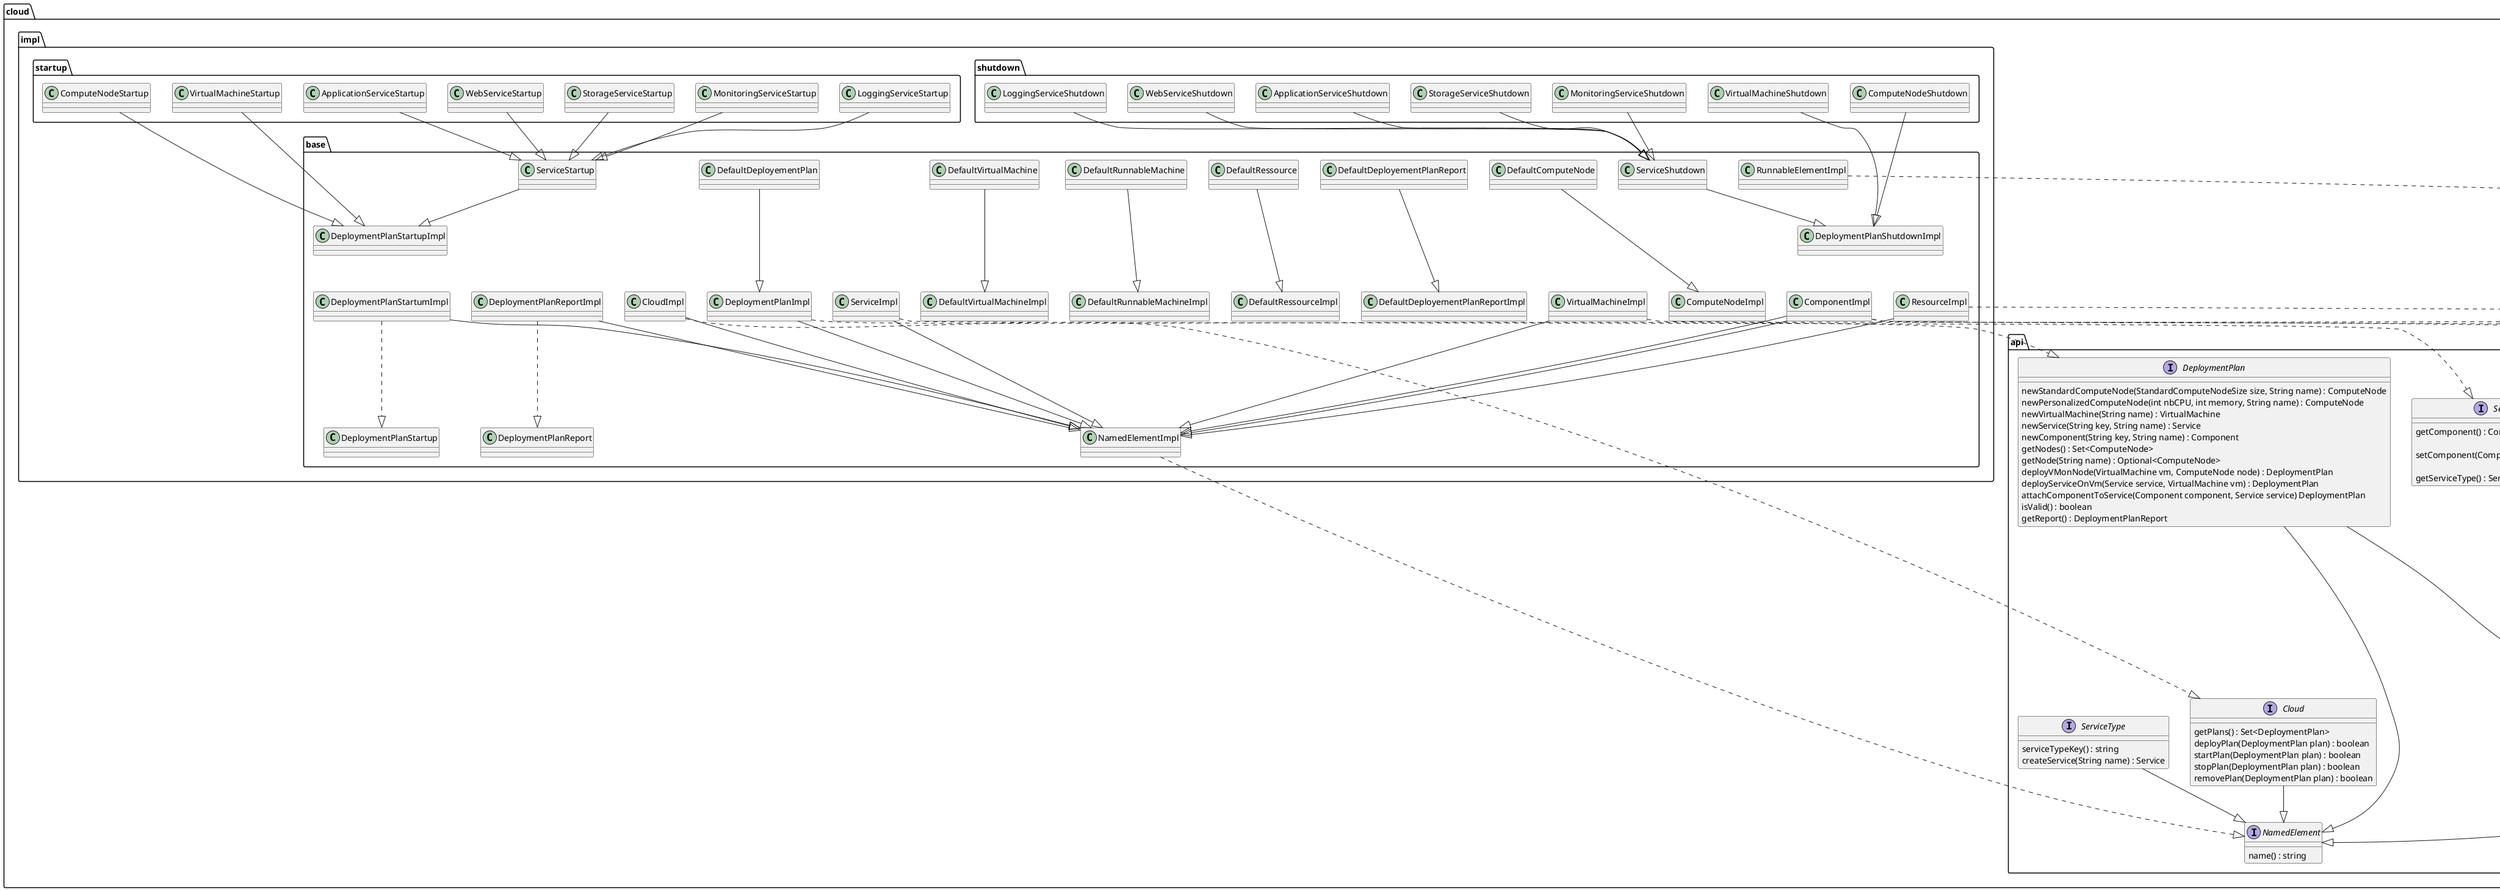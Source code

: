 @startuml

package cloud{
package api{
Interface Cloud{
    getPlans() : Set<DeploymentPlan>
    deployPlan(DeploymentPlan plan) : boolean
    startPlan(DeploymentPlan plan) : boolean
    stopPlan(DeploymentPlan plan) : boolean
    removePlan(DeploymentPlan plan) : boolean
    }

Cloud --|> NamedElement

Interface Component{
    getComponentType() : ComponentType
}

Component ---|> Resource
Component ---|> RunnableElement


Interface ComponentType{
    componentTypeKey() : string
    createComponent(String name) : Component
}

ComponentType ---|> Resource

Interface ComputeNode{
addVMachine(VirtualMachine machine) : boolean
removeVMachine(VirtualMachine machine) : boolean
getVMachines() : Set<VirtualMachine>
shutDownVMachine(VirtualMachine machine) : boolean
startVirtualMachine(VirtualMachine machine) : boolean
}

ComputeNode ---|> Resource
ComputeNode ---|> RunnableElement

Interface DeploymentPlan{
    newStandardComputeNode(StandardComputeNodeSize size, String name) : ComputeNode
    newPersonalizedComputeNode(int nbCPU, int memory, String name) : ComputeNode
    newVirtualMachine(String name) : VirtualMachine
    newService(String key, String name) : Service
    newComponent(String key, String name) : Component
    getNodes() : Set<ComputeNode>
    getNode(String name) : Optional<ComputeNode>
    deployVMonNode(VirtualMachine vm, ComputeNode node) : DeploymentPlan
    deployServiceOnVm(Service service, VirtualMachine vm) : DeploymentPlan
    attachComponentToService(Component component, Service service) DeploymentPlan
    isValid() : boolean
    getReport() : DeploymentPlanReport
}
DeploymentPlan ---|> NamedElement
DeploymentPlan ---|> RunnableElement

Interface DeployementReport{
    exceptions() : List<Exception>

    addException(Exception e) : boolean

    messages() : List<String>
}


Interface DeploymentShutdown{
    setNext(DeploymentPlanShutdown handler)
    stop(DeploymentPlan plan) : boolean
}
Interface DeployementPlanStartup{
    setNext(DeploymentPlanStartup handler)
    start(DeploymentPlan plan, boolean bestEffort) : boolean
}


Interface NamedElement{
    name() : string
}

Interface Resource{
        getNbCPU() : int
        getMemory() : int
        setNbCPU(int nbCPU)
        setMemory(int memory)

}

Resource --|> NamedElement

Interface RunnableElement{
    start() : boolean
    stop() : boolean
    isRunning() : boolean
    restart() : default boolean
}


Interface Service{
    getComponent() : Component

    setComponent(Component component);

    getServiceType() : ServiceType
}

Service ---|> Resource
Service ---|> RunnableElement

Interface ServiceType{
    serviceTypeKey() : string
    createService(String name) : Service
}
ServiceType --|> NamedElement

Enum StandardComputeNodeSize{
    XSMALL, SMALL, MEDIUM, MEDIUM LARGE, LARGE, XLARGE
    - nbCPU : int
    - memory : int
    - StandardComputeNodeSize(int nbCPU, int memory)
    + getNbCPU() : int
    + getMemory() : int
}

Interface VirtualMachine{
    setOS(VmOSName os)

    getOS() : VmOSName

    addService(Service service) : boolean

    removeService(Service service) : boolean

    getServices() : Set<Service>
}

VirtualMachine ---|> Resource
VirtualMachine ---|> RunnableElement

}

package impl{

    package base{
Class CloudImpl
CloudImpl --|> NamedElementImpl
CloudImpl ..|> Cloud

Class ComponentImpl
ComponentImpl --|> NamedElementImpl
ComponentImpl ..|> Component

Class ComputeNodeImpl
ComponentImpl --|> NamedElementImpl
ComponentImpl ..|> ComputeNode

Class DefaultComputeNode
DefaultComputeNode ---|> ComputeNodeImpl

Class DefaultDeployementPlan
DefaultDeployementPlan ---|> DeploymentPlanImpl

Class DefaultDeployementPlanReport
DefaultDeployementPlanReport ---|> DefaultDeployementPlanReportImpl

Class DefaultRessource
DefaultRessource ---|> DefaultRessourceImpl

Class DefaultRunnableMachine
DefaultRunnableMachine ---|> DefaultRunnableMachineImpl

Class DefaultVirtualMachine
DefaultVirtualMachine ---|> DefaultVirtualMachineImpl

Class DeploymentPlanImpl
DeploymentPlanImpl --|> NamedElementImpl
DeploymentPlanImpl ..|> DeploymentPlan

Class DeploymentPlanReportImpl
DeploymentPlanReportImpl --|> NamedElementImpl
DeploymentPlanReportImpl ..|> DeploymentPlanReport

Class DeploymentPlanStartupImpl
DeploymentPlanStartumImpl --|> NamedElementImpl
DeploymentPlanStartumImpl ..|> DeploymentPlanStartup

Class NamedElementImpl
NamedElementImpl .|> NamedElement

Class ResourceImpl
ResourceImpl --|> NamedElementImpl
ResourceImpl ..|> Resource

Class RunnableElementImpl
RunnableElementImpl ..|> RunnableElement

Class ServiceImpl
ServiceImpl --|> NamedElementImpl
ServiceImpl ..|> Service

Class ServiceShutdown
ServiceShutdown --|> DeploymentPlanShutdownImpl

Class ServiceStartup
ServiceStartup --|> DeploymentPlanStartupImpl

Class VirtualMachineImpl
VirtualMachineImpl --|> NamedElementImpl
VirtualMachineImpl ..|> VirtualMachine

}


    package shutdown{
Class ApplicationServiceShutdown
ApplicationServiceShutdown --|> ServiceShutdown

Class ComputeNodeShutdown
ComputeNodeShutdown --|> DeploymentPlanShutdownImpl

Class LoggingServiceShutdown
LoggingServiceShutdown --|> ServiceShutdown

Class MonitoringServiceShutdown
MonitoringServiceShutdown --|> ServiceShutdown

Class StorageServiceShutdown
StorageServiceShutdown --|> ServiceShutdown

Class VirtualMachineShutdown
VirtualMachineShutdown --|> DeploymentPlanShutdownImpl

Class WebServiceShutdown
WebServiceShutdown  --|> ServiceShutdown

}
    package startup{
Class ApplicationServiceStartup
ApplicationServiceStartup --|> ServiceStartup

Class ComputeNodeStartup
ComputeNodeStartup --|> DeploymentPlanStartupImpl

Class LoggingServiceStartup
LoggingServiceStartup --|> ServiceStartup

Class MonitoringServiceStartup
MonitoringServiceStartup --|> ServiceStartup

Class StorageServiceStartup
StorageServiceStartup --|> ServiceStartup

Class VirtualMachineStartup
VirtualMachineStartup --|> DeploymentPlanStartupImpl

Class WebServiceStartup
WebServiceStartup --|> ServiceStartup
}

}
}

@enduml